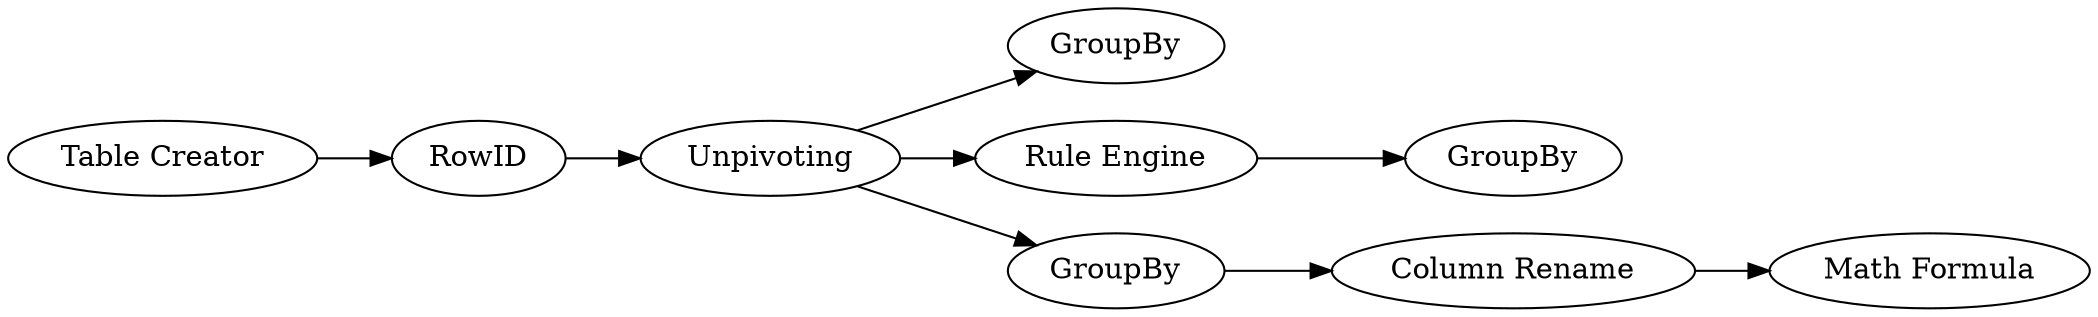 digraph {
	1 -> 4
	4 -> 3
	3 -> 2
	8 -> 9
	3 -> 8
	3 -> 5
	5 -> 6
	6 -> 7
	5 [label=GroupBy]
	1 [label="Table Creator"]
	7 [label="Math Formula"]
	9 [label=GroupBy]
	4 [label=RowID]
	8 [label="Rule Engine"]
	6 [label="Column Rename"]
	3 [label=Unpivoting]
	2 [label=GroupBy]
	rankdir=LR
}
